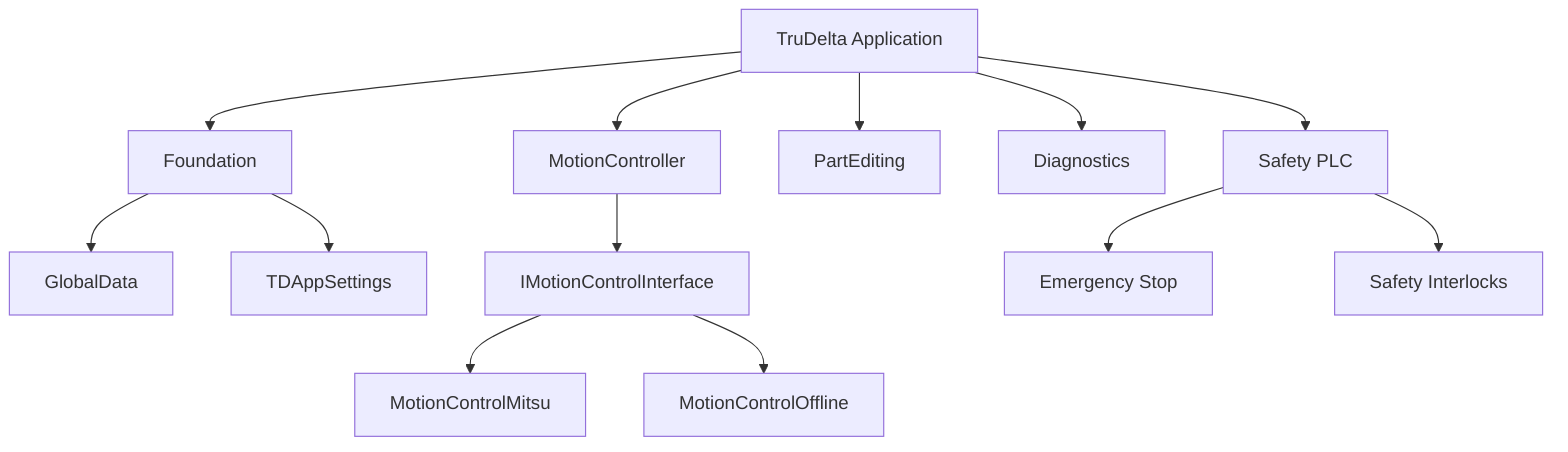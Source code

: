 graph TD
    A[TruDelta Application] --> B[Foundation]
    B --> C[GlobalData]
    B --> D[TDAppSettings]
    A --> E[MotionController]
    E --> F[IMotionControlInterface]
    F --> G[MotionControlMitsu]
    F --> H[MotionControlOffline]
    A --> I[PartEditing]
    A --> J[Diagnostics]
    A --> K[Safety PLC]
    K --> L[Emergency Stop]
    K --> M[Safety Interlocks]